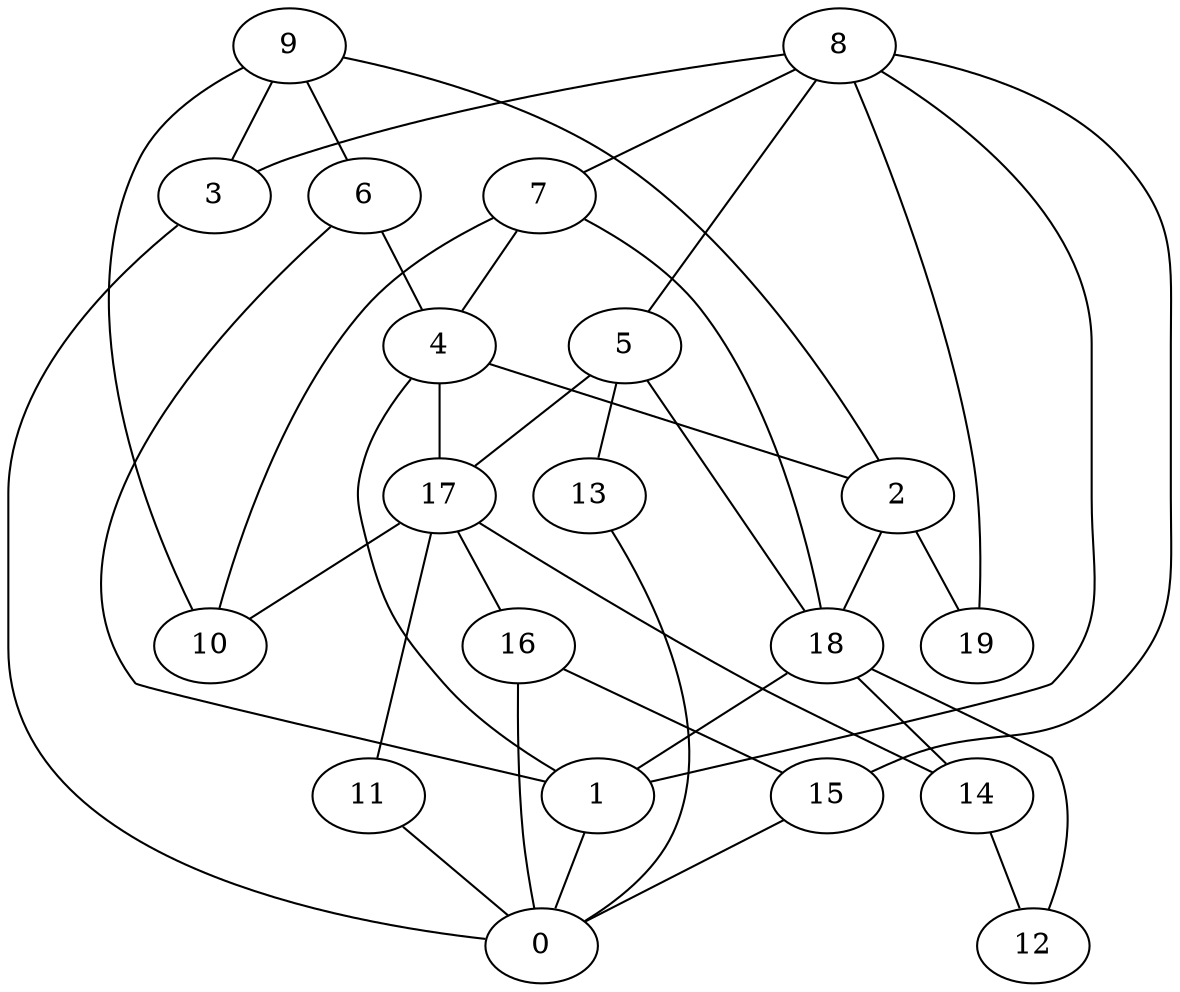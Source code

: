 digraph GG_graph {

subgraph G_graph {
edge [color = black]
"4" -> "1" [dir = none]
"4" -> "17" [dir = none]
"4" -> "2" [dir = none]
"2" -> "19" [dir = none]
"2" -> "18" [dir = none]
"18" -> "14" [dir = none]
"18" -> "12" [dir = none]
"18" -> "1" [dir = none]
"11" -> "0" [dir = none]
"16" -> "15" [dir = none]
"16" -> "0" [dir = none]
"3" -> "0" [dir = none]
"14" -> "12" [dir = none]
"5" -> "13" [dir = none]
"5" -> "18" [dir = none]
"5" -> "17" [dir = none]
"8" -> "7" [dir = none]
"8" -> "15" [dir = none]
"8" -> "3" [dir = none]
"8" -> "1" [dir = none]
"8" -> "5" [dir = none]
"8" -> "19" [dir = none]
"6" -> "1" [dir = none]
"6" -> "4" [dir = none]
"9" -> "10" [dir = none]
"9" -> "6" [dir = none]
"9" -> "2" [dir = none]
"9" -> "3" [dir = none]
"1" -> "0" [dir = none]
"15" -> "0" [dir = none]
"13" -> "0" [dir = none]
"17" -> "11" [dir = none]
"17" -> "16" [dir = none]
"17" -> "10" [dir = none]
"17" -> "14" [dir = none]
"7" -> "4" [dir = none]
"7" -> "18" [dir = none]
"7" -> "10" [dir = none]
}

}
